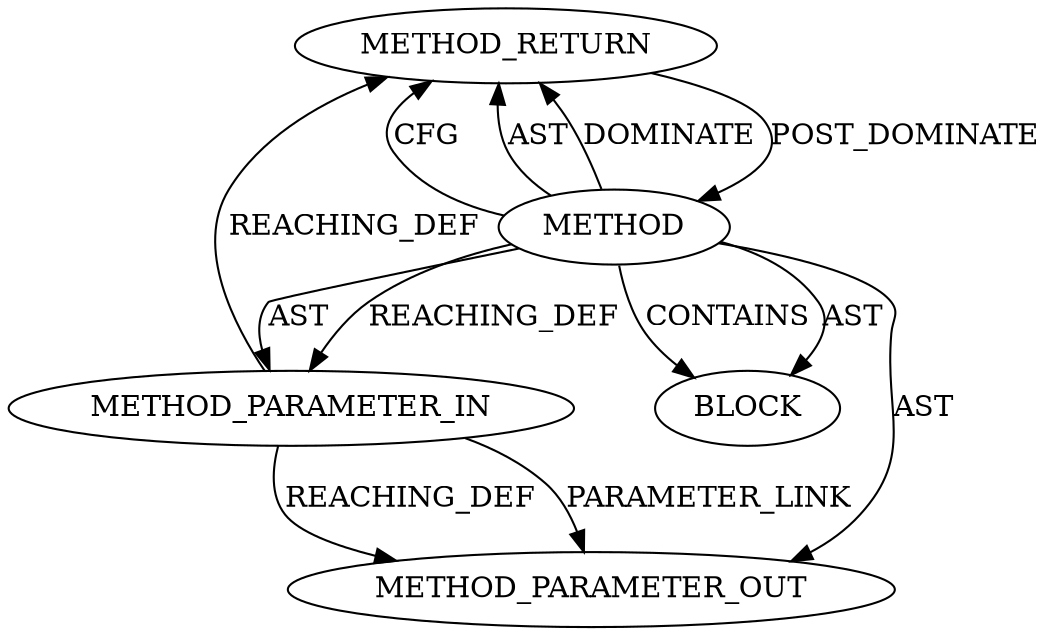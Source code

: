 digraph {
  2305 [label=METHOD_RETURN ORDER=2 CODE="RET" TYPE_FULL_NAME="ANY" EVALUATION_STRATEGY="BY_VALUE"]
  2304 [label=BLOCK ORDER=1 ARGUMENT_INDEX=1 CODE="<empty>" TYPE_FULL_NAME="ANY"]
  2303 [label=METHOD_PARAMETER_IN ORDER=1 CODE="p1" IS_VARIADIC=false TYPE_FULL_NAME="ANY" EVALUATION_STRATEGY="BY_VALUE" INDEX=1 NAME="p1"]
  2302 [label=METHOD AST_PARENT_TYPE="NAMESPACE_BLOCK" AST_PARENT_FULL_NAME="<global>" ORDER=0 CODE="<empty>" FULL_NAME="skb_peek_tail" IS_EXTERNAL=true FILENAME="<empty>" SIGNATURE="" NAME="skb_peek_tail"]
  2843 [label=METHOD_PARAMETER_OUT ORDER=1 CODE="p1" IS_VARIADIC=false TYPE_FULL_NAME="ANY" EVALUATION_STRATEGY="BY_VALUE" INDEX=1 NAME="p1"]
  2302 -> 2304 [label=AST ]
  2302 -> 2304 [label=CONTAINS ]
  2302 -> 2305 [label=CFG ]
  2302 -> 2305 [label=AST ]
  2302 -> 2305 [label=DOMINATE ]
  2305 -> 2302 [label=POST_DOMINATE ]
  2303 -> 2843 [label=PARAMETER_LINK ]
  2302 -> 2303 [label=REACHING_DEF VARIABLE=""]
  2303 -> 2305 [label=REACHING_DEF VARIABLE="p1"]
  2302 -> 2303 [label=AST ]
  2302 -> 2843 [label=AST ]
  2303 -> 2843 [label=REACHING_DEF VARIABLE="p1"]
}
